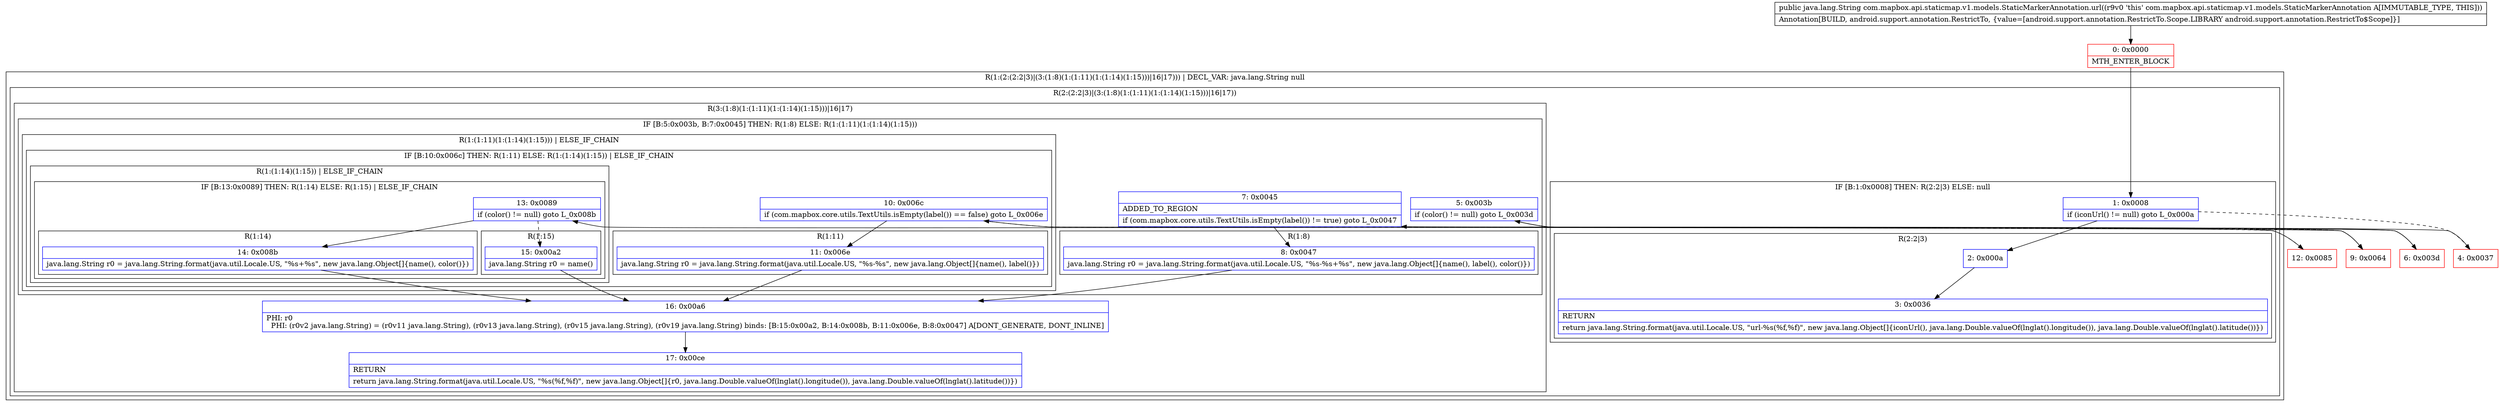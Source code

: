 digraph "CFG forcom.mapbox.api.staticmap.v1.models.StaticMarkerAnnotation.url()Ljava\/lang\/String;" {
subgraph cluster_Region_836797478 {
label = "R(1:(2:(2:2|3)|(3:(1:8)(1:(1:11)(1:(1:14)(1:15)))|16|17))) | DECL_VAR: java.lang.String null\l";
node [shape=record,color=blue];
subgraph cluster_Region_2068610171 {
label = "R(2:(2:2|3)|(3:(1:8)(1:(1:11)(1:(1:14)(1:15)))|16|17))";
node [shape=record,color=blue];
subgraph cluster_IfRegion_780585035 {
label = "IF [B:1:0x0008] THEN: R(2:2|3) ELSE: null";
node [shape=record,color=blue];
Node_1 [shape=record,label="{1\:\ 0x0008|if (iconUrl() != null) goto L_0x000a\l}"];
subgraph cluster_Region_1689260923 {
label = "R(2:2|3)";
node [shape=record,color=blue];
Node_2 [shape=record,label="{2\:\ 0x000a}"];
Node_3 [shape=record,label="{3\:\ 0x0036|RETURN\l|return java.lang.String.format(java.util.Locale.US, \"url\-%s(%f,%f)\", new java.lang.Object[]\{iconUrl(), java.lang.Double.valueOf(lnglat().longitude()), java.lang.Double.valueOf(lnglat().latitude())\})\l}"];
}
}
subgraph cluster_Region_1363442303 {
label = "R(3:(1:8)(1:(1:11)(1:(1:14)(1:15)))|16|17)";
node [shape=record,color=blue];
subgraph cluster_IfRegion_1232300936 {
label = "IF [B:5:0x003b, B:7:0x0045] THEN: R(1:8) ELSE: R(1:(1:11)(1:(1:14)(1:15)))";
node [shape=record,color=blue];
Node_5 [shape=record,label="{5\:\ 0x003b|if (color() != null) goto L_0x003d\l}"];
Node_7 [shape=record,label="{7\:\ 0x0045|ADDED_TO_REGION\l|if (com.mapbox.core.utils.TextUtils.isEmpty(label()) != true) goto L_0x0047\l}"];
subgraph cluster_Region_790722849 {
label = "R(1:8)";
node [shape=record,color=blue];
Node_8 [shape=record,label="{8\:\ 0x0047|java.lang.String r0 = java.lang.String.format(java.util.Locale.US, \"%s\-%s+%s\", new java.lang.Object[]\{name(), label(), color()\})\l}"];
}
subgraph cluster_Region_1362048637 {
label = "R(1:(1:11)(1:(1:14)(1:15))) | ELSE_IF_CHAIN\l";
node [shape=record,color=blue];
subgraph cluster_IfRegion_895536360 {
label = "IF [B:10:0x006c] THEN: R(1:11) ELSE: R(1:(1:14)(1:15)) | ELSE_IF_CHAIN\l";
node [shape=record,color=blue];
Node_10 [shape=record,label="{10\:\ 0x006c|if (com.mapbox.core.utils.TextUtils.isEmpty(label()) == false) goto L_0x006e\l}"];
subgraph cluster_Region_1130019270 {
label = "R(1:11)";
node [shape=record,color=blue];
Node_11 [shape=record,label="{11\:\ 0x006e|java.lang.String r0 = java.lang.String.format(java.util.Locale.US, \"%s\-%s\", new java.lang.Object[]\{name(), label()\})\l}"];
}
subgraph cluster_Region_1191563193 {
label = "R(1:(1:14)(1:15)) | ELSE_IF_CHAIN\l";
node [shape=record,color=blue];
subgraph cluster_IfRegion_368624634 {
label = "IF [B:13:0x0089] THEN: R(1:14) ELSE: R(1:15) | ELSE_IF_CHAIN\l";
node [shape=record,color=blue];
Node_13 [shape=record,label="{13\:\ 0x0089|if (color() != null) goto L_0x008b\l}"];
subgraph cluster_Region_17419781 {
label = "R(1:14)";
node [shape=record,color=blue];
Node_14 [shape=record,label="{14\:\ 0x008b|java.lang.String r0 = java.lang.String.format(java.util.Locale.US, \"%s+%s\", new java.lang.Object[]\{name(), color()\})\l}"];
}
subgraph cluster_Region_1210798139 {
label = "R(1:15)";
node [shape=record,color=blue];
Node_15 [shape=record,label="{15\:\ 0x00a2|java.lang.String r0 = name()\l}"];
}
}
}
}
}
}
Node_16 [shape=record,label="{16\:\ 0x00a6|PHI: r0 \l  PHI: (r0v2 java.lang.String) = (r0v11 java.lang.String), (r0v13 java.lang.String), (r0v15 java.lang.String), (r0v19 java.lang.String) binds: [B:15:0x00a2, B:14:0x008b, B:11:0x006e, B:8:0x0047] A[DONT_GENERATE, DONT_INLINE]\l}"];
Node_17 [shape=record,label="{17\:\ 0x00ce|RETURN\l|return java.lang.String.format(java.util.Locale.US, \"%s(%f,%f)\", new java.lang.Object[]\{r0, java.lang.Double.valueOf(lnglat().longitude()), java.lang.Double.valueOf(lnglat().latitude())\})\l}"];
}
}
}
Node_0 [shape=record,color=red,label="{0\:\ 0x0000|MTH_ENTER_BLOCK\l}"];
Node_4 [shape=record,color=red,label="{4\:\ 0x0037}"];
Node_6 [shape=record,color=red,label="{6\:\ 0x003d}"];
Node_9 [shape=record,color=red,label="{9\:\ 0x0064}"];
Node_12 [shape=record,color=red,label="{12\:\ 0x0085}"];
MethodNode[shape=record,label="{public java.lang.String com.mapbox.api.staticmap.v1.models.StaticMarkerAnnotation.url((r9v0 'this' com.mapbox.api.staticmap.v1.models.StaticMarkerAnnotation A[IMMUTABLE_TYPE, THIS]))  | Annotation[BUILD, android.support.annotation.RestrictTo, \{value=[android.support.annotation.RestrictTo.Scope.LIBRARY android.support.annotation.RestrictTo$Scope]\}]\l}"];
MethodNode -> Node_0;
Node_1 -> Node_2;
Node_1 -> Node_4[style=dashed];
Node_2 -> Node_3;
Node_5 -> Node_6;
Node_5 -> Node_9[style=dashed];
Node_7 -> Node_8;
Node_7 -> Node_9[style=dashed];
Node_8 -> Node_16;
Node_10 -> Node_11;
Node_10 -> Node_12[style=dashed];
Node_11 -> Node_16;
Node_13 -> Node_14;
Node_13 -> Node_15[style=dashed];
Node_14 -> Node_16;
Node_15 -> Node_16;
Node_16 -> Node_17;
Node_0 -> Node_1;
Node_4 -> Node_5;
Node_6 -> Node_7;
Node_9 -> Node_10;
Node_12 -> Node_13;
}

